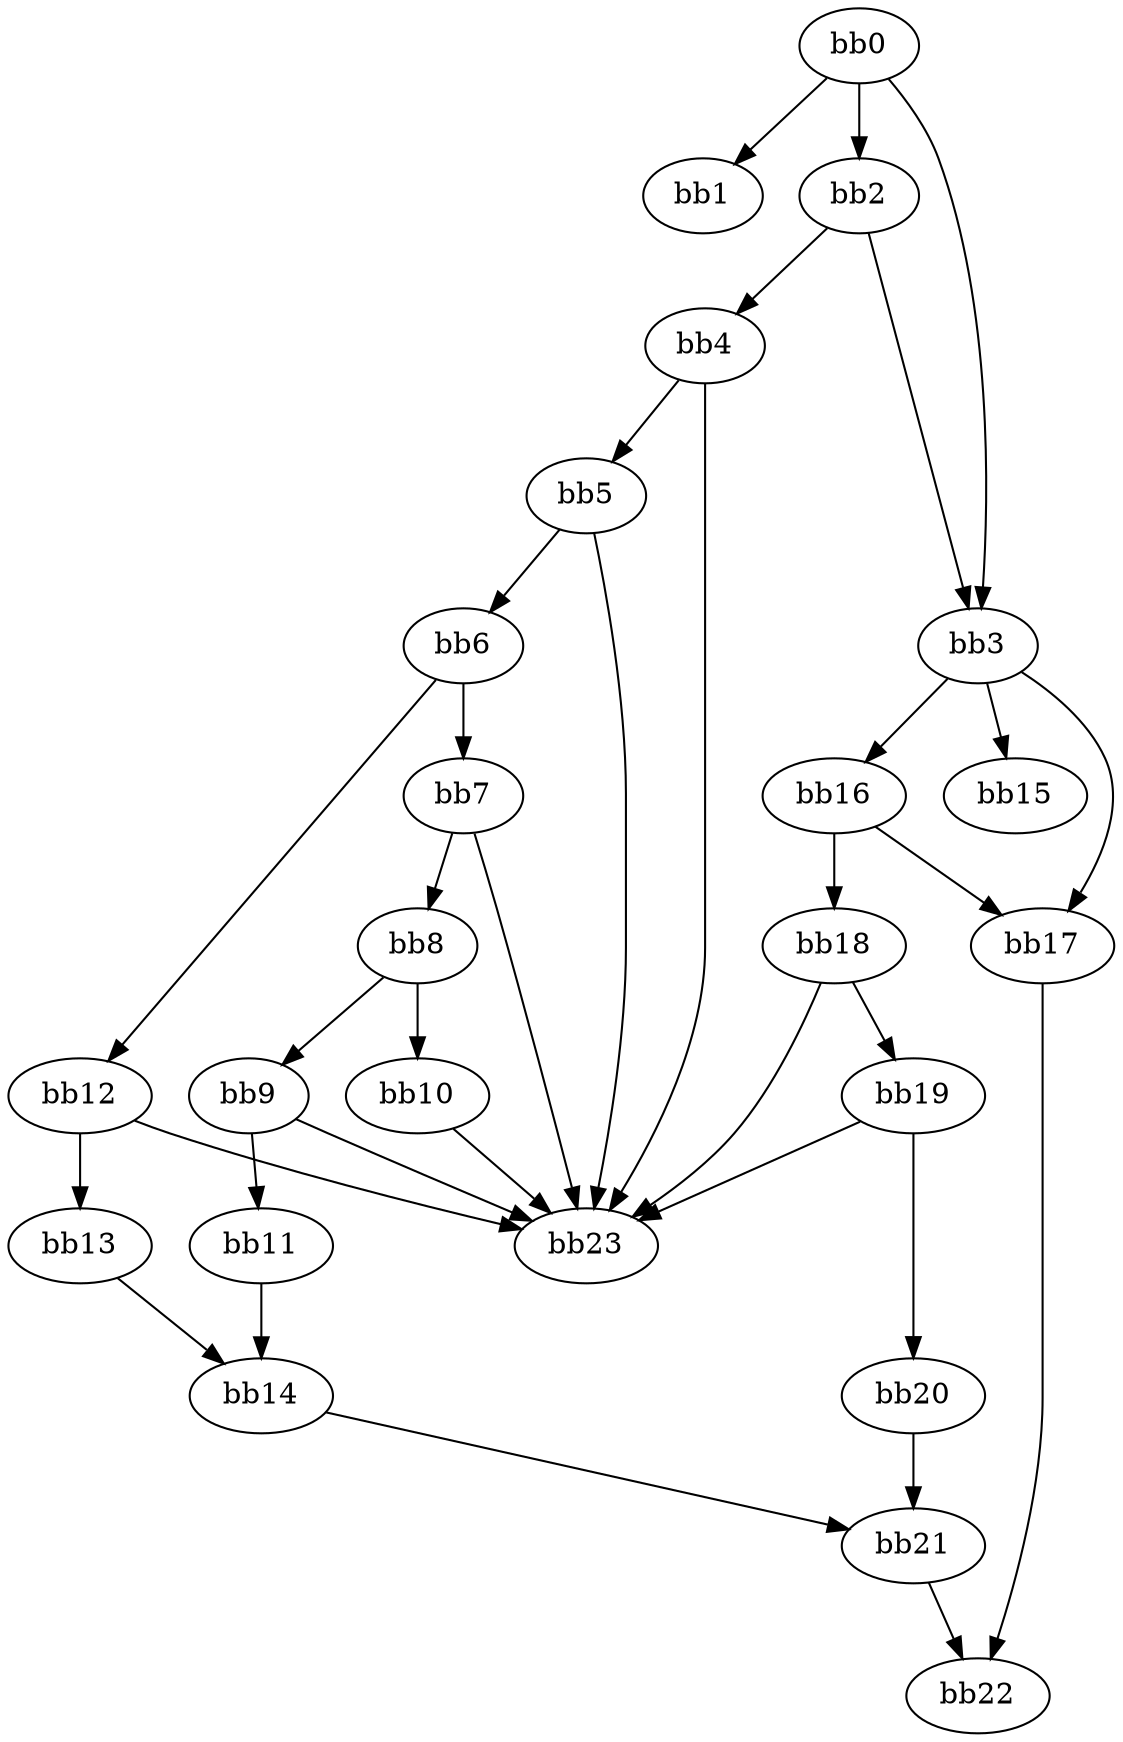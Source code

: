 digraph {
    0 [ label = "bb0\l" ]
    1 [ label = "bb1\l" ]
    2 [ label = "bb2\l" ]
    3 [ label = "bb3\l" ]
    4 [ label = "bb4\l" ]
    5 [ label = "bb5\l" ]
    6 [ label = "bb6\l" ]
    7 [ label = "bb7\l" ]
    8 [ label = "bb8\l" ]
    9 [ label = "bb9\l" ]
    10 [ label = "bb10\l" ]
    11 [ label = "bb11\l" ]
    12 [ label = "bb12\l" ]
    13 [ label = "bb13\l" ]
    14 [ label = "bb14\l" ]
    15 [ label = "bb15\l" ]
    16 [ label = "bb16\l" ]
    17 [ label = "bb17\l" ]
    18 [ label = "bb18\l" ]
    19 [ label = "bb19\l" ]
    20 [ label = "bb20\l" ]
    21 [ label = "bb21\l" ]
    22 [ label = "bb22\l" ]
    23 [ label = "bb23\l" ]
    0 -> 1 [ ]
    0 -> 2 [ ]
    0 -> 3 [ ]
    2 -> 3 [ ]
    2 -> 4 [ ]
    3 -> 15 [ ]
    3 -> 16 [ ]
    3 -> 17 [ ]
    4 -> 5 [ ]
    4 -> 23 [ ]
    5 -> 6 [ ]
    5 -> 23 [ ]
    6 -> 7 [ ]
    6 -> 12 [ ]
    7 -> 8 [ ]
    7 -> 23 [ ]
    8 -> 9 [ ]
    8 -> 10 [ ]
    9 -> 11 [ ]
    9 -> 23 [ ]
    10 -> 23 [ ]
    11 -> 14 [ ]
    12 -> 13 [ ]
    12 -> 23 [ ]
    13 -> 14 [ ]
    14 -> 21 [ ]
    16 -> 17 [ ]
    16 -> 18 [ ]
    17 -> 22 [ ]
    18 -> 19 [ ]
    18 -> 23 [ ]
    19 -> 20 [ ]
    19 -> 23 [ ]
    20 -> 21 [ ]
    21 -> 22 [ ]
}

